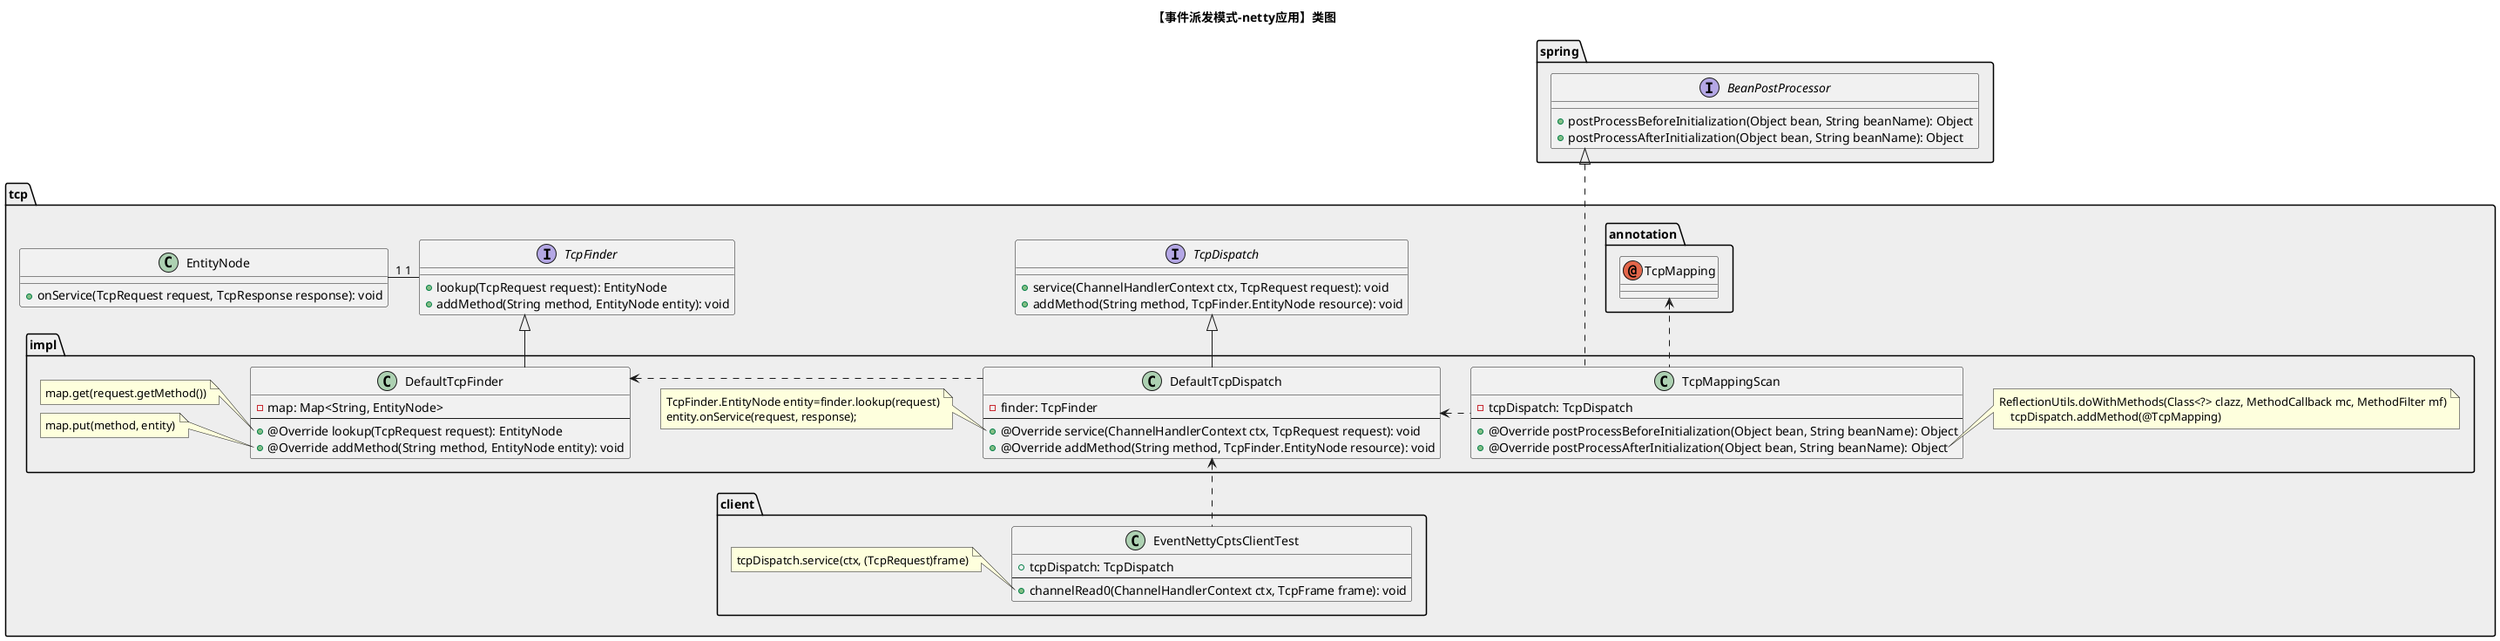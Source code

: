 @startuml
skinparam linetype ortho

title 【事件派发模式-netty应用】类图

namespace spring #EEE {
    interface BeanPostProcessor {
        + postProcessBeforeInitialization(Object bean, String beanName): Object
        + postProcessAfterInitialization(Object bean, String beanName): Object
    }
}

namespace tcp #EEE {
    interface TcpDispatch {
        + service(ChannelHandlerContext ctx, TcpRequest request): void
        + addMethod(String method, TcpFinder.EntityNode resource): void
    }

    interface TcpFinder {
        + lookup(TcpRequest request): EntityNode
        + addMethod(String method, EntityNode entity): void
    }

    class EntityNode {
        + onService(TcpRequest request, TcpResponse response): void
    }

    EntityNode "1"-"1" TcpFinder
}

namespace tcp.annotation #EEE {
    annotation TcpMapping
}

namespace tcp.impl #EEE {

    class DefaultTcpDispatch {
        - finder: TcpFinder
        --
        + @Override service(ChannelHandlerContext ctx, TcpRequest request): void
        + @Override addMethod(String method, TcpFinder.EntityNode resource): void
    }

    note left of DefaultTcpDispatch::service
         TcpFinder.EntityNode entity=finder.lookup(request)
         entity.onService(request, response);
    end note

    class DefaultTcpFinder {
        - map: Map<String, EntityNode>
        --
        + @Override lookup(TcpRequest request): EntityNode
        + @Override addMethod(String method, EntityNode entity): void
    }
    note left of DefaultTcpFinder::lookup
        map.get(request.getMethod())
    end note

    note left of DefaultTcpFinder::addMethod
        map.put(method, entity)
    end note

    class TcpMappingScan {
        - tcpDispatch: TcpDispatch
        --
        + @Override postProcessBeforeInitialization(Object bean, String beanName): Object
        + @Override postProcessAfterInitialization(Object bean, String beanName): Object
    }

    note right of TcpMappingScan::postProcessAfterInitialization
        ReflectionUtils.doWithMethods(Class<?> clazz, MethodCallback mc, MethodFilter mf)
            tcpDispatch.addMethod(@TcpMapping)
    end note

    tcp.TcpFinder <|-- DefaultTcpFinder
    tcp.TcpDispatch <|-- DefaultTcpDispatch
    DefaultTcpFinder <. DefaultTcpDispatch

    spring.BeanPostProcessor <|... TcpMappingScan
    tcp.annotation.TcpMapping <.. TcpMappingScan
    DefaultTcpDispatch <. TcpMappingScan
}

namespace tcp.client #EEE {
    class EventNettyCptsClientTest {
        + tcpDispatch: TcpDispatch
        --
        + channelRead0(ChannelHandlerContext ctx, TcpFrame frame): void
    }
    note left of EventNettyCptsClientTest::channelRead0
        tcpDispatch.service(ctx, (TcpRequest)frame)
    end note

    tcp.impl.DefaultTcpDispatch <.. EventNettyCptsClientTest
}

@enduml

